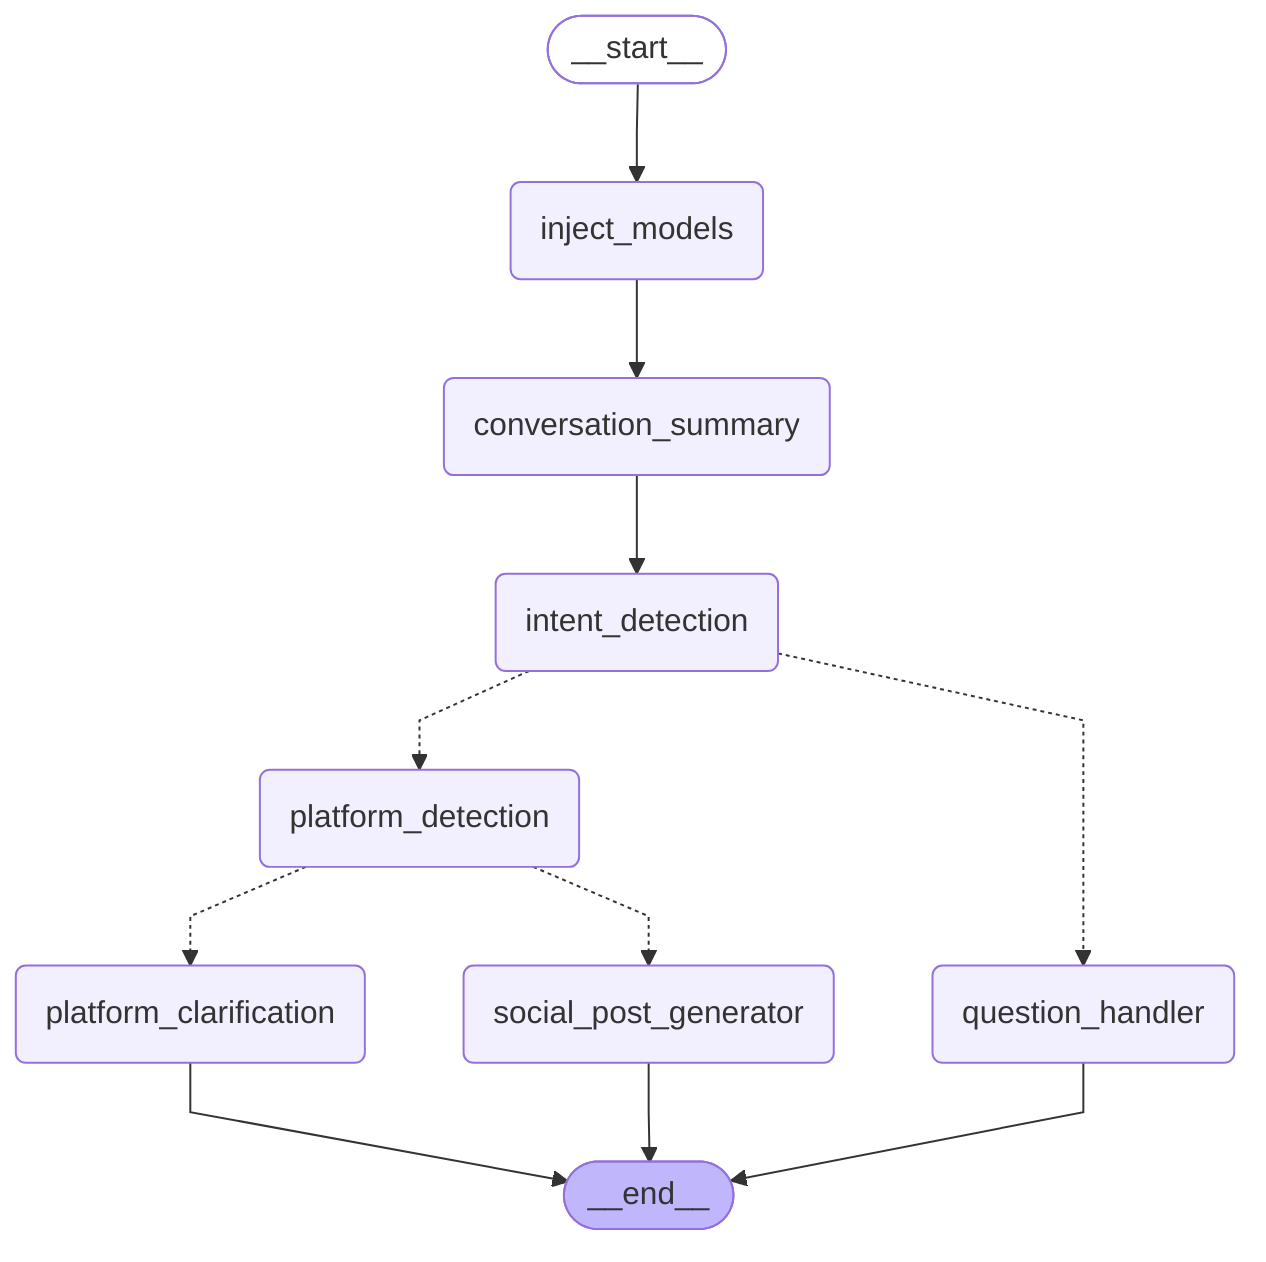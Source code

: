 %%{init: {'flowchart': {'curve': 'linear'}}}%%
graph TD;
	__start__([<p>__start__</p>]):::first
	inject_models(inject_models)
	conversation_summary(conversation_summary)
	intent_detection(intent_detection)
	platform_detection(platform_detection)
	platform_clarification(platform_clarification)
	social_post_generator(social_post_generator)
	question_handler(question_handler)
	__end__([<p>__end__</p>]):::last
	__start__ --> inject_models;
	conversation_summary --> intent_detection;
	inject_models --> conversation_summary;
	platform_clarification --> __end__;
	question_handler --> __end__;
	social_post_generator --> __end__;
	intent_detection -.-> platform_detection;
	intent_detection -.-> question_handler;
	platform_detection -.-> platform_clarification;
	platform_detection -.-> social_post_generator;
	classDef default fill:#f2f0ff,line-height:1.2;
	classDef first fill-opacity:0;
	classDef last fill:#bfb6fc;